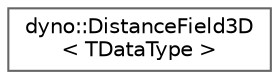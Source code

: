 digraph "Graphical Class Hierarchy"
{
 // LATEX_PDF_SIZE
  bgcolor="transparent";
  edge [fontname=Helvetica,fontsize=10,labelfontname=Helvetica,labelfontsize=10];
  node [fontname=Helvetica,fontsize=10,shape=box,height=0.2,width=0.4];
  rankdir="LR";
  Node0 [id="Node000000",label="dyno::DistanceField3D\l\< TDataType \>",height=0.2,width=0.4,color="grey40", fillcolor="white", style="filled",URL="$classdyno_1_1_distance_field3_d.html",tooltip=" "];
}
